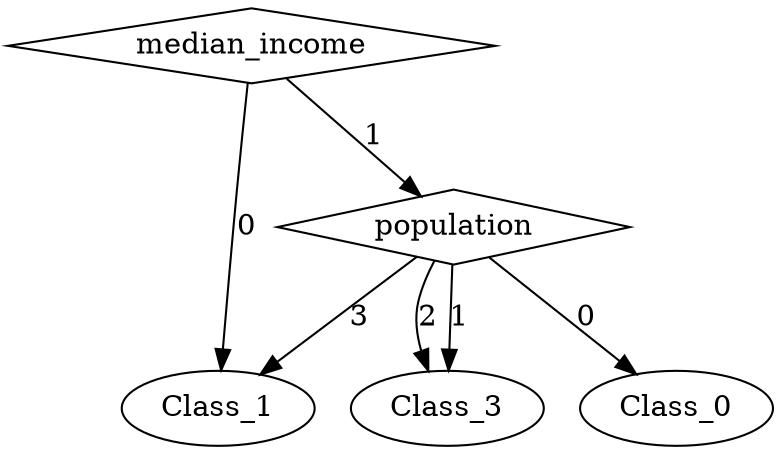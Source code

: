 digraph {
node [label=Class_1,style=""] Class_1
node [label=Class_3,style=""] Class_3
node [label=Class_3,style=""] Class_3
node [label=Class_0,style=""] Class_0
node [label=Class_1,style=""] Class_1
node [label=population,shape="diamond",style=""] 1
node [label=median_income,shape="diamond",style=""] 0

1 -> Class_1 [label="3"]
1 -> Class_3 [label="2"]
1 -> Class_3 [label="1"]
1 -> Class_0 [label="0"]
0 -> 1 [label="1"]
0 -> Class_1 [label="0"]
}